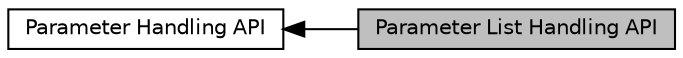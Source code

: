 digraph "Parameter List Handling API"
{
  edge [fontname="Helvetica",fontsize="10",labelfontname="Helvetica",labelfontsize="10"];
  node [fontname="Helvetica",fontsize="10",shape=record];
  rankdir=LR;
  Node0 [label="Parameter List Handling API",height=0.2,width=0.4,color="black", fillcolor="grey75", style="filled", fontcolor="black"];
  Node1 [label="Parameter Handling API",height=0.2,width=0.4,color="black", fillcolor="white", style="filled",URL="$group__params.html",tooltip="With this API you can handle parameter sets in TORCS, this includes manipulation of data in memory..."];
  Node1->Node0 [shape=plaintext, dir="back", style="solid"];
}
